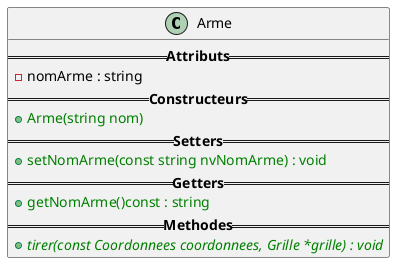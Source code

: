 @startuml
class Arme{
    ==<b>Attributs</b>==
        -nomArme : string
    ==<b>Constructeurs</b>==
        +<color:green>Arme(string nom)</color>
    ==<b>Setters</b>==
        +<color:green>setNomArme(const string nvNomArme) : void</color>
    ==<b>Getters</b>==
        +<color:green>getNomArme()const : string</color>
    ==<b>Methodes</b>==
        +<color:green>{abstract}tirer(const Coordonnees coordonnees, Grille *grille) : void</color>
}
@enduml
'08e26ae533a4d060389fc8e2298f1644  src/Arme.hpp
'80ce9ae79c2f8feb64ae5e8f054499d0  src/Arme.cpp
